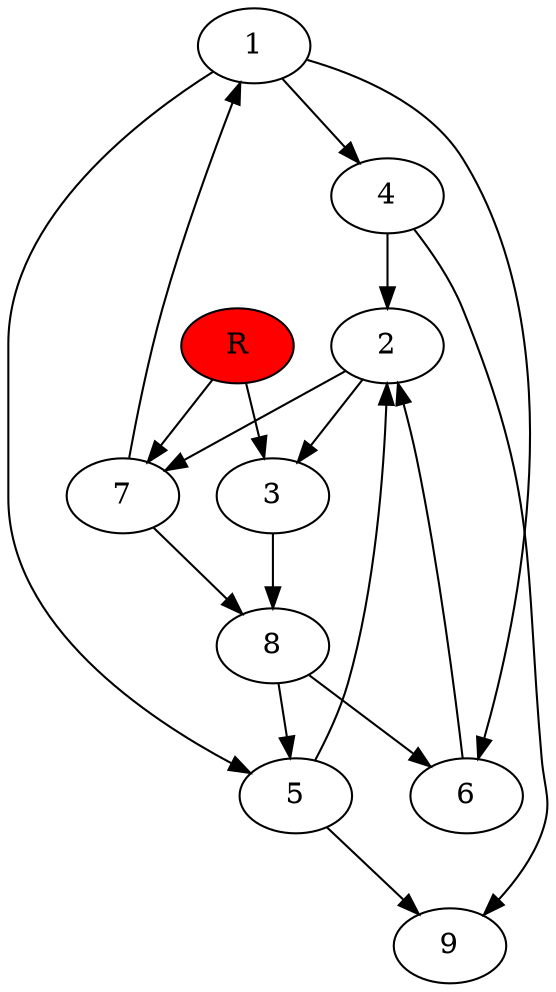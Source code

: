 digraph prb45902 {
	1
	2
	3
	4
	5
	6
	7
	8
	R [fillcolor="#ff0000" style=filled]
	1 -> 4
	1 -> 5
	1 -> 6
	2 -> 3
	2 -> 7
	3 -> 8
	4 -> 2
	4 -> 9
	5 -> 2
	5 -> 9
	6 -> 2
	7 -> 1
	7 -> 8
	8 -> 5
	8 -> 6
	R -> 3
	R -> 7
}

